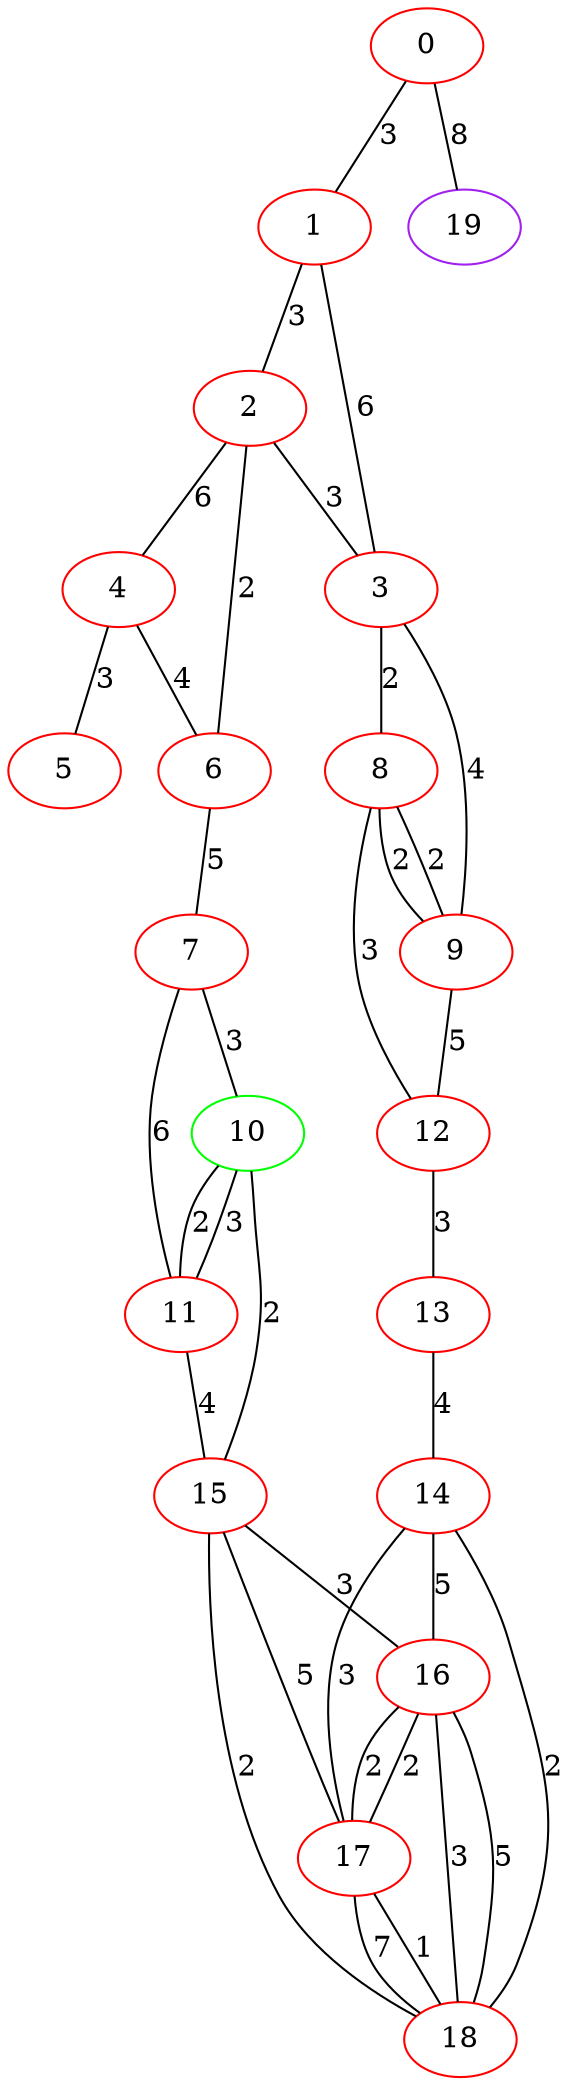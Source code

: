 graph "" {
0 [color=red, weight=1];
1 [color=red, weight=1];
2 [color=red, weight=1];
3 [color=red, weight=1];
4 [color=red, weight=1];
5 [color=red, weight=1];
6 [color=red, weight=1];
7 [color=red, weight=1];
8 [color=red, weight=1];
9 [color=red, weight=1];
10 [color=green, weight=2];
11 [color=red, weight=1];
12 [color=red, weight=1];
13 [color=red, weight=1];
14 [color=red, weight=1];
15 [color=red, weight=1];
16 [color=red, weight=1];
17 [color=red, weight=1];
18 [color=red, weight=1];
19 [color=purple, weight=4];
0 -- 1  [key=0, label=3];
0 -- 19  [key=0, label=8];
1 -- 2  [key=0, label=3];
1 -- 3  [key=0, label=6];
2 -- 3  [key=0, label=3];
2 -- 4  [key=0, label=6];
2 -- 6  [key=0, label=2];
3 -- 8  [key=0, label=2];
3 -- 9  [key=0, label=4];
4 -- 5  [key=0, label=3];
4 -- 6  [key=0, label=4];
6 -- 7  [key=0, label=5];
7 -- 10  [key=0, label=3];
7 -- 11  [key=0, label=6];
8 -- 9  [key=0, label=2];
8 -- 9  [key=1, label=2];
8 -- 12  [key=0, label=3];
9 -- 12  [key=0, label=5];
10 -- 11  [key=0, label=2];
10 -- 11  [key=1, label=3];
10 -- 15  [key=0, label=2];
11 -- 15  [key=0, label=4];
12 -- 13  [key=0, label=3];
13 -- 14  [key=0, label=4];
14 -- 16  [key=0, label=5];
14 -- 17  [key=0, label=3];
14 -- 18  [key=0, label=2];
15 -- 16  [key=0, label=3];
15 -- 17  [key=0, label=5];
15 -- 18  [key=0, label=2];
16 -- 17  [key=0, label=2];
16 -- 17  [key=1, label=2];
16 -- 18  [key=0, label=3];
16 -- 18  [key=1, label=5];
17 -- 18  [key=0, label=1];
17 -- 18  [key=1, label=7];
}
